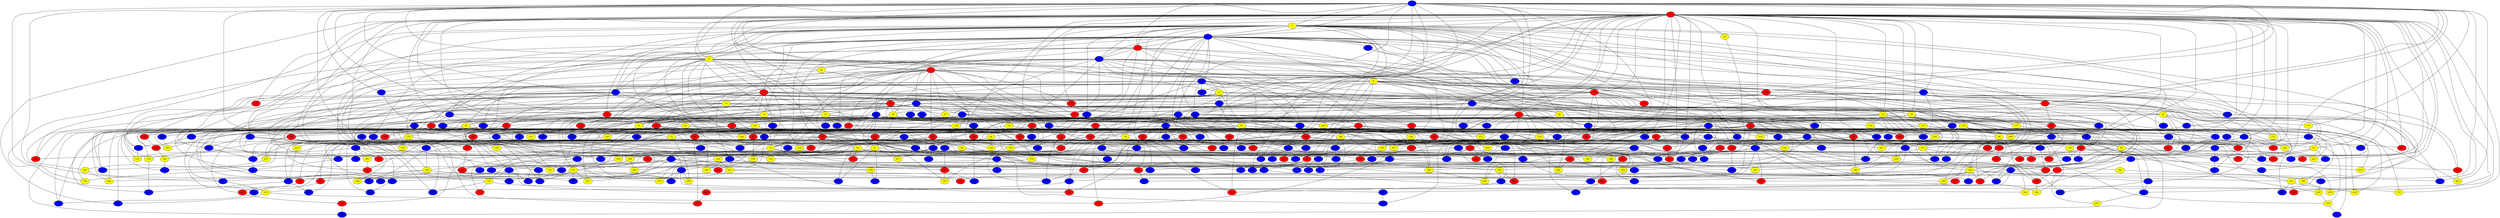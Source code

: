 graph {
0 [style = filled fillcolor = blue];
1 [style = filled fillcolor = red];
2 [style = filled fillcolor = yellow];
3 [style = filled fillcolor = blue];
4 [style = filled fillcolor = yellow];
5 [style = filled fillcolor = red];
6 [style = filled fillcolor = blue];
7 [style = filled fillcolor = red];
8 [style = filled fillcolor = blue];
9 [style = filled fillcolor = yellow];
10 [style = filled fillcolor = blue];
11 [style = filled fillcolor = red];
12 [style = filled fillcolor = red];
13 [style = filled fillcolor = yellow];
14 [style = filled fillcolor = blue];
15 [style = filled fillcolor = yellow];
16 [style = filled fillcolor = red];
17 [style = filled fillcolor = blue];
18 [style = filled fillcolor = blue];
19 [style = filled fillcolor = yellow];
20 [style = filled fillcolor = blue];
21 [style = filled fillcolor = blue];
22 [style = filled fillcolor = yellow];
23 [style = filled fillcolor = blue];
24 [style = filled fillcolor = blue];
25 [style = filled fillcolor = red];
26 [style = filled fillcolor = blue];
27 [style = filled fillcolor = yellow];
28 [style = filled fillcolor = yellow];
29 [style = filled fillcolor = blue];
30 [style = filled fillcolor = blue];
31 [style = filled fillcolor = red];
32 [style = filled fillcolor = red];
33 [style = filled fillcolor = yellow];
34 [style = filled fillcolor = yellow];
35 [style = filled fillcolor = blue];
36 [style = filled fillcolor = red];
37 [style = filled fillcolor = red];
38 [style = filled fillcolor = blue];
39 [style = filled fillcolor = blue];
40 [style = filled fillcolor = yellow];
41 [style = filled fillcolor = red];
42 [style = filled fillcolor = red];
43 [style = filled fillcolor = yellow];
44 [style = filled fillcolor = yellow];
45 [style = filled fillcolor = red];
46 [style = filled fillcolor = yellow];
47 [style = filled fillcolor = yellow];
48 [style = filled fillcolor = red];
49 [style = filled fillcolor = red];
50 [style = filled fillcolor = blue];
51 [style = filled fillcolor = red];
52 [style = filled fillcolor = yellow];
53 [style = filled fillcolor = blue];
54 [style = filled fillcolor = yellow];
55 [style = filled fillcolor = red];
56 [style = filled fillcolor = yellow];
57 [style = filled fillcolor = red];
58 [style = filled fillcolor = red];
59 [style = filled fillcolor = red];
60 [style = filled fillcolor = red];
61 [style = filled fillcolor = red];
62 [style = filled fillcolor = yellow];
63 [style = filled fillcolor = blue];
64 [style = filled fillcolor = red];
65 [style = filled fillcolor = yellow];
66 [style = filled fillcolor = blue];
67 [style = filled fillcolor = blue];
68 [style = filled fillcolor = yellow];
69 [style = filled fillcolor = blue];
70 [style = filled fillcolor = blue];
71 [style = filled fillcolor = yellow];
72 [style = filled fillcolor = blue];
73 [style = filled fillcolor = yellow];
74 [style = filled fillcolor = blue];
75 [style = filled fillcolor = blue];
76 [style = filled fillcolor = blue];
77 [style = filled fillcolor = blue];
78 [style = filled fillcolor = yellow];
79 [style = filled fillcolor = red];
80 [style = filled fillcolor = blue];
81 [style = filled fillcolor = yellow];
82 [style = filled fillcolor = blue];
83 [style = filled fillcolor = red];
84 [style = filled fillcolor = red];
85 [style = filled fillcolor = blue];
86 [style = filled fillcolor = yellow];
87 [style = filled fillcolor = yellow];
88 [style = filled fillcolor = red];
89 [style = filled fillcolor = red];
90 [style = filled fillcolor = yellow];
91 [style = filled fillcolor = blue];
92 [style = filled fillcolor = red];
93 [style = filled fillcolor = blue];
94 [style = filled fillcolor = blue];
95 [style = filled fillcolor = blue];
96 [style = filled fillcolor = yellow];
97 [style = filled fillcolor = blue];
98 [style = filled fillcolor = red];
99 [style = filled fillcolor = blue];
100 [style = filled fillcolor = red];
101 [style = filled fillcolor = blue];
102 [style = filled fillcolor = blue];
103 [style = filled fillcolor = blue];
104 [style = filled fillcolor = blue];
105 [style = filled fillcolor = blue];
106 [style = filled fillcolor = yellow];
107 [style = filled fillcolor = red];
108 [style = filled fillcolor = yellow];
109 [style = filled fillcolor = blue];
110 [style = filled fillcolor = blue];
111 [style = filled fillcolor = blue];
112 [style = filled fillcolor = blue];
113 [style = filled fillcolor = blue];
114 [style = filled fillcolor = blue];
115 [style = filled fillcolor = yellow];
116 [style = filled fillcolor = yellow];
117 [style = filled fillcolor = blue];
118 [style = filled fillcolor = yellow];
119 [style = filled fillcolor = blue];
120 [style = filled fillcolor = red];
121 [style = filled fillcolor = blue];
122 [style = filled fillcolor = red];
123 [style = filled fillcolor = blue];
124 [style = filled fillcolor = red];
125 [style = filled fillcolor = yellow];
126 [style = filled fillcolor = blue];
127 [style = filled fillcolor = blue];
128 [style = filled fillcolor = yellow];
129 [style = filled fillcolor = red];
130 [style = filled fillcolor = yellow];
131 [style = filled fillcolor = yellow];
132 [style = filled fillcolor = blue];
133 [style = filled fillcolor = red];
134 [style = filled fillcolor = red];
135 [style = filled fillcolor = blue];
136 [style = filled fillcolor = red];
137 [style = filled fillcolor = blue];
138 [style = filled fillcolor = yellow];
139 [style = filled fillcolor = red];
140 [style = filled fillcolor = red];
141 [style = filled fillcolor = yellow];
142 [style = filled fillcolor = blue];
143 [style = filled fillcolor = blue];
144 [style = filled fillcolor = yellow];
145 [style = filled fillcolor = blue];
146 [style = filled fillcolor = red];
147 [style = filled fillcolor = red];
148 [style = filled fillcolor = yellow];
149 [style = filled fillcolor = blue];
150 [style = filled fillcolor = yellow];
151 [style = filled fillcolor = blue];
152 [style = filled fillcolor = red];
153 [style = filled fillcolor = blue];
154 [style = filled fillcolor = blue];
155 [style = filled fillcolor = yellow];
156 [style = filled fillcolor = yellow];
157 [style = filled fillcolor = yellow];
158 [style = filled fillcolor = blue];
159 [style = filled fillcolor = blue];
160 [style = filled fillcolor = red];
161 [style = filled fillcolor = blue];
162 [style = filled fillcolor = red];
163 [style = filled fillcolor = blue];
164 [style = filled fillcolor = red];
165 [style = filled fillcolor = yellow];
166 [style = filled fillcolor = yellow];
167 [style = filled fillcolor = blue];
168 [style = filled fillcolor = yellow];
169 [style = filled fillcolor = red];
170 [style = filled fillcolor = red];
171 [style = filled fillcolor = blue];
172 [style = filled fillcolor = yellow];
173 [style = filled fillcolor = blue];
174 [style = filled fillcolor = red];
175 [style = filled fillcolor = red];
176 [style = filled fillcolor = red];
177 [style = filled fillcolor = yellow];
178 [style = filled fillcolor = yellow];
179 [style = filled fillcolor = red];
180 [style = filled fillcolor = blue];
181 [style = filled fillcolor = red];
182 [style = filled fillcolor = yellow];
183 [style = filled fillcolor = yellow];
184 [style = filled fillcolor = red];
185 [style = filled fillcolor = yellow];
186 [style = filled fillcolor = red];
187 [style = filled fillcolor = red];
188 [style = filled fillcolor = blue];
189 [style = filled fillcolor = red];
190 [style = filled fillcolor = blue];
191 [style = filled fillcolor = blue];
192 [style = filled fillcolor = yellow];
193 [style = filled fillcolor = blue];
194 [style = filled fillcolor = blue];
195 [style = filled fillcolor = red];
196 [style = filled fillcolor = yellow];
197 [style = filled fillcolor = blue];
198 [style = filled fillcolor = yellow];
199 [style = filled fillcolor = blue];
200 [style = filled fillcolor = blue];
201 [style = filled fillcolor = red];
202 [style = filled fillcolor = blue];
203 [style = filled fillcolor = blue];
204 [style = filled fillcolor = blue];
205 [style = filled fillcolor = blue];
206 [style = filled fillcolor = blue];
207 [style = filled fillcolor = blue];
208 [style = filled fillcolor = blue];
209 [style = filled fillcolor = blue];
210 [style = filled fillcolor = blue];
211 [style = filled fillcolor = blue];
212 [style = filled fillcolor = red];
213 [style = filled fillcolor = red];
214 [style = filled fillcolor = blue];
215 [style = filled fillcolor = yellow];
216 [style = filled fillcolor = blue];
217 [style = filled fillcolor = red];
218 [style = filled fillcolor = yellow];
219 [style = filled fillcolor = yellow];
220 [style = filled fillcolor = red];
221 [style = filled fillcolor = blue];
222 [style = filled fillcolor = red];
223 [style = filled fillcolor = yellow];
224 [style = filled fillcolor = yellow];
225 [style = filled fillcolor = blue];
226 [style = filled fillcolor = blue];
227 [style = filled fillcolor = yellow];
228 [style = filled fillcolor = blue];
229 [style = filled fillcolor = yellow];
230 [style = filled fillcolor = blue];
231 [style = filled fillcolor = blue];
232 [style = filled fillcolor = blue];
233 [style = filled fillcolor = red];
234 [style = filled fillcolor = red];
235 [style = filled fillcolor = yellow];
236 [style = filled fillcolor = blue];
237 [style = filled fillcolor = yellow];
238 [style = filled fillcolor = red];
239 [style = filled fillcolor = red];
240 [style = filled fillcolor = red];
241 [style = filled fillcolor = yellow];
242 [style = filled fillcolor = yellow];
243 [style = filled fillcolor = red];
244 [style = filled fillcolor = blue];
245 [style = filled fillcolor = blue];
246 [style = filled fillcolor = red];
247 [style = filled fillcolor = yellow];
248 [style = filled fillcolor = blue];
249 [style = filled fillcolor = yellow];
250 [style = filled fillcolor = blue];
251 [style = filled fillcolor = blue];
252 [style = filled fillcolor = blue];
253 [style = filled fillcolor = blue];
254 [style = filled fillcolor = blue];
255 [style = filled fillcolor = blue];
256 [style = filled fillcolor = blue];
257 [style = filled fillcolor = red];
258 [style = filled fillcolor = yellow];
259 [style = filled fillcolor = yellow];
260 [style = filled fillcolor = red];
261 [style = filled fillcolor = red];
262 [style = filled fillcolor = yellow];
263 [style = filled fillcolor = blue];
264 [style = filled fillcolor = red];
265 [style = filled fillcolor = blue];
266 [style = filled fillcolor = blue];
267 [style = filled fillcolor = blue];
268 [style = filled fillcolor = red];
269 [style = filled fillcolor = blue];
270 [style = filled fillcolor = red];
271 [style = filled fillcolor = yellow];
272 [style = filled fillcolor = blue];
273 [style = filled fillcolor = red];
274 [style = filled fillcolor = blue];
275 [style = filled fillcolor = red];
276 [style = filled fillcolor = blue];
277 [style = filled fillcolor = red];
278 [style = filled fillcolor = blue];
279 [style = filled fillcolor = red];
280 [style = filled fillcolor = blue];
281 [style = filled fillcolor = yellow];
282 [style = filled fillcolor = red];
283 [style = filled fillcolor = blue];
284 [style = filled fillcolor = red];
285 [style = filled fillcolor = yellow];
286 [style = filled fillcolor = blue];
287 [style = filled fillcolor = yellow];
288 [style = filled fillcolor = blue];
289 [style = filled fillcolor = blue];
290 [style = filled fillcolor = blue];
291 [style = filled fillcolor = blue];
292 [style = filled fillcolor = yellow];
293 [style = filled fillcolor = blue];
294 [style = filled fillcolor = yellow];
295 [style = filled fillcolor = blue];
296 [style = filled fillcolor = yellow];
297 [style = filled fillcolor = blue];
298 [style = filled fillcolor = blue];
299 [style = filled fillcolor = blue];
300 [style = filled fillcolor = blue];
301 [style = filled fillcolor = blue];
302 [style = filled fillcolor = blue];
303 [style = filled fillcolor = yellow];
304 [style = filled fillcolor = yellow];
305 [style = filled fillcolor = blue];
306 [style = filled fillcolor = blue];
307 [style = filled fillcolor = yellow];
308 [style = filled fillcolor = blue];
309 [style = filled fillcolor = blue];
310 [style = filled fillcolor = yellow];
311 [style = filled fillcolor = blue];
312 [style = filled fillcolor = blue];
313 [style = filled fillcolor = blue];
314 [style = filled fillcolor = blue];
315 [style = filled fillcolor = red];
316 [style = filled fillcolor = blue];
317 [style = filled fillcolor = blue];
318 [style = filled fillcolor = yellow];
319 [style = filled fillcolor = yellow];
320 [style = filled fillcolor = red];
321 [style = filled fillcolor = blue];
322 [style = filled fillcolor = yellow];
323 [style = filled fillcolor = blue];
324 [style = filled fillcolor = blue];
325 [style = filled fillcolor = red];
326 [style = filled fillcolor = blue];
327 [style = filled fillcolor = yellow];
328 [style = filled fillcolor = blue];
329 [style = filled fillcolor = yellow];
330 [style = filled fillcolor = red];
331 [style = filled fillcolor = yellow];
332 [style = filled fillcolor = yellow];
333 [style = filled fillcolor = yellow];
334 [style = filled fillcolor = yellow];
335 [style = filled fillcolor = blue];
336 [style = filled fillcolor = blue];
337 [style = filled fillcolor = blue];
338 [style = filled fillcolor = yellow];
339 [style = filled fillcolor = yellow];
340 [style = filled fillcolor = blue];
341 [style = filled fillcolor = blue];
342 [style = filled fillcolor = yellow];
343 [style = filled fillcolor = red];
344 [style = filled fillcolor = blue];
345 [style = filled fillcolor = blue];
346 [style = filled fillcolor = blue];
347 [style = filled fillcolor = blue];
348 [style = filled fillcolor = yellow];
349 [style = filled fillcolor = yellow];
350 [style = filled fillcolor = blue];
351 [style = filled fillcolor = yellow];
352 [style = filled fillcolor = red];
353 [style = filled fillcolor = red];
354 [style = filled fillcolor = yellow];
355 [style = filled fillcolor = yellow];
356 [style = filled fillcolor = blue];
357 [style = filled fillcolor = red];
358 [style = filled fillcolor = yellow];
359 [style = filled fillcolor = blue];
360 [style = filled fillcolor = blue];
361 [style = filled fillcolor = red];
362 [style = filled fillcolor = red];
363 [style = filled fillcolor = yellow];
364 [style = filled fillcolor = yellow];
365 [style = filled fillcolor = red];
366 [style = filled fillcolor = red];
367 [style = filled fillcolor = blue];
368 [style = filled fillcolor = yellow];
369 [style = filled fillcolor = blue];
370 [style = filled fillcolor = yellow];
371 [style = filled fillcolor = yellow];
372 [style = filled fillcolor = blue];
373 [style = filled fillcolor = blue];
374 [style = filled fillcolor = blue];
375 [style = filled fillcolor = blue];
376 [style = filled fillcolor = red];
377 [style = filled fillcolor = blue];
378 [style = filled fillcolor = red];
379 [style = filled fillcolor = blue];
380 [style = filled fillcolor = blue];
381 [style = filled fillcolor = red];
382 [style = filled fillcolor = blue];
383 [style = filled fillcolor = blue];
384 [style = filled fillcolor = yellow];
385 [style = filled fillcolor = blue];
386 [style = filled fillcolor = red];
387 [style = filled fillcolor = blue];
388 [style = filled fillcolor = yellow];
389 [style = filled fillcolor = blue];
390 [style = filled fillcolor = blue];
391 [style = filled fillcolor = blue];
392 [style = filled fillcolor = yellow];
393 [style = filled fillcolor = yellow];
394 [style = filled fillcolor = blue];
395 [style = filled fillcolor = yellow];
396 [style = filled fillcolor = blue];
397 [style = filled fillcolor = blue];
398 [style = filled fillcolor = red];
399 [style = filled fillcolor = blue];
400 [style = filled fillcolor = blue];
401 [style = filled fillcolor = blue];
402 [style = filled fillcolor = blue];
403 [style = filled fillcolor = blue];
404 [style = filled fillcolor = blue];
405 [style = filled fillcolor = red];
406 [style = filled fillcolor = yellow];
407 [style = filled fillcolor = blue];
408 [style = filled fillcolor = yellow];
409 [style = filled fillcolor = blue];
410 [style = filled fillcolor = red];
411 [style = filled fillcolor = red];
412 [style = filled fillcolor = blue];
413 [style = filled fillcolor = yellow];
414 [style = filled fillcolor = red];
415 [style = filled fillcolor = red];
416 [style = filled fillcolor = red];
417 [style = filled fillcolor = blue];
418 [style = filled fillcolor = blue];
419 [style = filled fillcolor = blue];
420 [style = filled fillcolor = red];
421 [style = filled fillcolor = blue];
422 [style = filled fillcolor = red];
423 [style = filled fillcolor = blue];
424 [style = filled fillcolor = blue];
425 [style = filled fillcolor = red];
426 [style = filled fillcolor = yellow];
427 [style = filled fillcolor = blue];
428 [style = filled fillcolor = yellow];
429 [style = filled fillcolor = yellow];
430 [style = filled fillcolor = blue];
0 -- 5;
0 -- 8;
0 -- 11;
0 -- 13;
0 -- 18;
0 -- 20;
0 -- 35;
0 -- 53;
0 -- 54;
0 -- 62;
0 -- 63;
0 -- 72;
0 -- 113;
0 -- 115;
0 -- 4;
0 -- 3;
0 -- 2;
0 -- 1;
0 -- 123;
0 -- 128;
0 -- 140;
0 -- 158;
0 -- 169;
0 -- 215;
0 -- 232;
0 -- 239;
0 -- 276;
0 -- 355;
0 -- 363;
1 -- 2;
1 -- 3;
1 -- 4;
1 -- 7;
1 -- 9;
1 -- 10;
1 -- 16;
1 -- 21;
1 -- 22;
1 -- 24;
1 -- 33;
1 -- 38;
1 -- 51;
1 -- 56;
1 -- 59;
1 -- 65;
1 -- 68;
1 -- 80;
1 -- 82;
1 -- 87;
1 -- 89;
1 -- 95;
1 -- 99;
1 -- 108;
1 -- 111;
1 -- 112;
1 -- 119;
1 -- 129;
1 -- 135;
1 -- 136;
1 -- 152;
1 -- 155;
1 -- 157;
1 -- 168;
1 -- 176;
1 -- 194;
1 -- 200;
1 -- 202;
1 -- 207;
1 -- 214;
1 -- 223;
1 -- 224;
1 -- 244;
1 -- 259;
1 -- 268;
1 -- 282;
1 -- 285;
1 -- 297;
1 -- 325;
1 -- 337;
1 -- 348;
1 -- 349;
1 -- 357;
1 -- 375;
1 -- 408;
1 -- 424;
1 -- 425;
1 -- 429;
1 -- 430;
2 -- 3;
2 -- 4;
2 -- 5;
2 -- 6;
2 -- 8;
2 -- 11;
2 -- 12;
2 -- 23;
2 -- 25;
2 -- 39;
2 -- 46;
2 -- 59;
2 -- 66;
2 -- 72;
2 -- 78;
2 -- 91;
2 -- 92;
2 -- 101;
2 -- 106;
2 -- 135;
2 -- 144;
2 -- 151;
2 -- 161;
2 -- 172;
2 -- 209;
2 -- 252;
2 -- 257;
2 -- 292;
2 -- 343;
2 -- 383;
3 -- 5;
3 -- 6;
3 -- 9;
3 -- 14;
3 -- 19;
3 -- 21;
3 -- 23;
3 -- 24;
3 -- 26;
3 -- 50;
3 -- 52;
3 -- 58;
3 -- 73;
3 -- 76;
3 -- 109;
3 -- 126;
3 -- 134;
3 -- 156;
3 -- 163;
3 -- 171;
3 -- 186;
3 -- 227;
3 -- 273;
3 -- 373;
3 -- 377;
3 -- 402;
3 -- 406;
3 -- 414;
3 -- 417;
4 -- 7;
4 -- 12;
4 -- 15;
4 -- 23;
4 -- 41;
4 -- 43;
4 -- 47;
4 -- 64;
4 -- 66;
4 -- 67;
4 -- 104;
4 -- 114;
4 -- 141;
4 -- 180;
4 -- 189;
4 -- 197;
4 -- 211;
4 -- 266;
4 -- 390;
5 -- 6;
5 -- 10;
5 -- 15;
5 -- 16;
5 -- 17;
5 -- 22;
5 -- 73;
5 -- 142;
5 -- 161;
5 -- 220;
5 -- 293;
5 -- 328;
6 -- 7;
6 -- 13;
6 -- 14;
6 -- 31;
6 -- 41;
6 -- 43;
6 -- 59;
6 -- 85;
6 -- 104;
6 -- 132;
6 -- 139;
6 -- 158;
6 -- 184;
6 -- 245;
6 -- 329;
6 -- 337;
6 -- 347;
6 -- 352;
7 -- 8;
7 -- 9;
7 -- 12;
7 -- 21;
7 -- 26;
7 -- 27;
7 -- 40;
7 -- 52;
7 -- 71;
7 -- 83;
7 -- 88;
7 -- 103;
7 -- 126;
7 -- 131;
7 -- 152;
7 -- 169;
7 -- 177;
7 -- 208;
7 -- 302;
7 -- 389;
8 -- 42;
8 -- 57;
8 -- 94;
8 -- 189;
8 -- 295;
8 -- 333;
8 -- 395;
8 -- 421;
9 -- 11;
9 -- 16;
9 -- 18;
9 -- 41;
9 -- 70;
9 -- 86;
9 -- 98;
9 -- 100;
9 -- 125;
9 -- 138;
9 -- 169;
9 -- 178;
9 -- 193;
9 -- 314;
9 -- 317;
9 -- 385;
10 -- 215;
10 -- 361;
10 -- 388;
11 -- 22;
11 -- 28;
11 -- 48;
11 -- 357;
11 -- 422;
12 -- 17;
12 -- 20;
12 -- 33;
12 -- 36;
12 -- 45;
12 -- 56;
12 -- 81;
12 -- 105;
12 -- 122;
12 -- 141;
12 -- 167;
12 -- 170;
12 -- 202;
12 -- 206;
12 -- 247;
12 -- 288;
12 -- 305;
12 -- 346;
12 -- 385;
12 -- 405;
12 -- 430;
13 -- 19;
13 -- 27;
13 -- 75;
13 -- 78;
13 -- 89;
13 -- 122;
13 -- 201;
13 -- 257;
13 -- 283;
14 -- 15;
14 -- 24;
14 -- 35;
14 -- 38;
14 -- 53;
14 -- 55;
14 -- 57;
14 -- 128;
14 -- 143;
14 -- 162;
14 -- 174;
14 -- 244;
14 -- 345;
15 -- 20;
15 -- 26;
15 -- 32;
15 -- 34;
15 -- 54;
15 -- 118;
15 -- 160;
15 -- 177;
15 -- 394;
16 -- 17;
16 -- 18;
16 -- 28;
16 -- 29;
16 -- 30;
16 -- 35;
16 -- 49;
16 -- 137;
16 -- 186;
16 -- 205;
16 -- 228;
16 -- 317;
17 -- 19;
17 -- 29;
17 -- 30;
17 -- 37;
17 -- 61;
17 -- 149;
17 -- 255;
17 -- 275;
17 -- 291;
17 -- 344;
17 -- 404;
18 -- 27;
18 -- 46;
18 -- 48;
18 -- 66;
18 -- 74;
18 -- 150;
18 -- 182;
18 -- 332;
18 -- 371;
19 -- 34;
19 -- 48;
19 -- 54;
19 -- 86;
19 -- 105;
19 -- 130;
19 -- 168;
19 -- 192;
19 -- 305;
19 -- 351;
20 -- 40;
20 -- 46;
20 -- 134;
20 -- 216;
20 -- 228;
20 -- 309;
21 -- 32;
21 -- 47;
21 -- 87;
21 -- 94;
21 -- 149;
21 -- 152;
21 -- 203;
21 -- 267;
21 -- 330;
21 -- 353;
22 -- 31;
22 -- 39;
22 -- 45;
22 -- 49;
22 -- 69;
22 -- 118;
22 -- 122;
22 -- 179;
22 -- 185;
22 -- 199;
22 -- 216;
22 -- 271;
22 -- 283;
22 -- 305;
22 -- 363;
23 -- 32;
23 -- 34;
23 -- 36;
23 -- 60;
23 -- 98;
23 -- 107;
23 -- 129;
23 -- 130;
23 -- 146;
23 -- 176;
23 -- 195;
23 -- 233;
23 -- 319;
23 -- 384;
24 -- 51;
24 -- 55;
24 -- 61;
24 -- 71;
24 -- 104;
24 -- 130;
24 -- 162;
24 -- 338;
25 -- 30;
25 -- 84;
25 -- 101;
25 -- 121;
25 -- 148;
25 -- 153;
25 -- 159;
25 -- 177;
25 -- 230;
25 -- 231;
25 -- 294;
25 -- 301;
25 -- 311;
25 -- 317;
25 -- 337;
25 -- 350;
25 -- 412;
26 -- 37;
26 -- 60;
26 -- 157;
26 -- 250;
26 -- 303;
26 -- 306;
26 -- 307;
26 -- 413;
27 -- 75;
27 -- 294;
28 -- 62;
28 -- 79;
28 -- 80;
28 -- 115;
28 -- 155;
28 -- 229;
28 -- 277;
28 -- 302;
28 -- 410;
29 -- 36;
29 -- 42;
29 -- 141;
29 -- 164;
29 -- 185;
29 -- 336;
29 -- 347;
30 -- 99;
31 -- 61;
31 -- 70;
31 -- 133;
31 -- 154;
31 -- 166;
31 -- 170;
31 -- 180;
31 -- 202;
31 -- 209;
31 -- 221;
31 -- 236;
31 -- 261;
31 -- 265;
31 -- 278;
31 -- 306;
31 -- 309;
31 -- 318;
31 -- 330;
31 -- 366;
31 -- 376;
31 -- 416;
31 -- 423;
31 -- 427;
32 -- 33;
32 -- 40;
32 -- 77;
32 -- 79;
32 -- 84;
32 -- 123;
32 -- 138;
32 -- 210;
32 -- 245;
32 -- 312;
33 -- 57;
33 -- 81;
33 -- 103;
33 -- 112;
33 -- 140;
33 -- 254;
33 -- 348;
33 -- 371;
33 -- 417;
34 -- 117;
34 -- 137;
34 -- 164;
34 -- 241;
34 -- 250;
34 -- 274;
34 -- 318;
34 -- 331;
34 -- 426;
35 -- 86;
35 -- 89;
35 -- 93;
35 -- 165;
35 -- 174;
35 -- 184;
35 -- 256;
35 -- 279;
35 -- 282;
35 -- 360;
35 -- 402;
36 -- 37;
36 -- 38;
36 -- 92;
36 -- 97;
36 -- 114;
36 -- 148;
36 -- 214;
36 -- 272;
36 -- 331;
36 -- 355;
36 -- 384;
36 -- 420;
37 -- 52;
37 -- 73;
37 -- 108;
37 -- 114;
37 -- 193;
37 -- 203;
37 -- 240;
37 -- 264;
37 -- 387;
37 -- 418;
38 -- 49;
38 -- 90;
38 -- 121;
38 -- 246;
38 -- 345;
38 -- 367;
38 -- 401;
39 -- 45;
39 -- 69;
39 -- 71;
39 -- 78;
39 -- 92;
39 -- 119;
39 -- 134;
39 -- 182;
39 -- 232;
39 -- 315;
39 -- 362;
39 -- 367;
39 -- 407;
40 -- 63;
40 -- 81;
40 -- 100;
40 -- 205;
40 -- 352;
40 -- 419;
40 -- 429;
41 -- 100;
41 -- 136;
41 -- 190;
41 -- 200;
41 -- 409;
42 -- 44;
42 -- 64;
42 -- 90;
42 -- 147;
42 -- 199;
42 -- 218;
42 -- 219;
42 -- 314;
42 -- 326;
42 -- 365;
43 -- 120;
43 -- 207;
44 -- 47;
44 -- 128;
44 -- 220;
44 -- 338;
45 -- 76;
45 -- 91;
45 -- 428;
46 -- 200;
46 -- 289;
46 -- 361;
47 -- 74;
47 -- 106;
47 -- 173;
47 -- 304;
47 -- 323;
47 -- 396;
47 -- 413;
48 -- 70;
48 -- 154;
48 -- 194;
48 -- 228;
48 -- 229;
48 -- 356;
49 -- 50;
49 -- 51;
49 -- 94;
49 -- 113;
49 -- 216;
49 -- 313;
50 -- 91;
50 -- 364;
50 -- 429;
52 -- 72;
52 -- 124;
52 -- 127;
52 -- 132;
52 -- 156;
52 -- 173;
52 -- 196;
52 -- 234;
53 -- 83;
54 -- 58;
54 -- 138;
54 -- 145;
54 -- 159;
54 -- 207;
54 -- 226;
54 -- 270;
54 -- 414;
55 -- 95;
55 -- 98;
55 -- 110;
55 -- 369;
56 -- 82;
56 -- 85;
56 -- 121;
56 -- 157;
56 -- 252;
56 -- 307;
57 -- 58;
57 -- 74;
57 -- 97;
57 -- 331;
57 -- 347;
57 -- 358;
57 -- 394;
58 -- 67;
58 -- 76;
58 -- 87;
58 -- 301;
58 -- 304;
58 -- 399;
58 -- 415;
59 -- 60;
59 -- 144;
59 -- 351;
59 -- 403;
60 -- 178;
62 -- 77;
62 -- 96;
62 -- 191;
62 -- 234;
62 -- 261;
62 -- 323;
62 -- 424;
63 -- 68;
63 -- 93;
63 -- 135;
63 -- 154;
63 -- 195;
63 -- 411;
64 -- 139;
64 -- 248;
64 -- 259;
64 -- 353;
64 -- 368;
65 -- 160;
66 -- 83;
66 -- 96;
66 -- 103;
66 -- 116;
67 -- 289;
68 -- 143;
68 -- 308;
68 -- 328;
68 -- 407;
69 -- 158;
69 -- 206;
69 -- 266;
69 -- 274;
70 -- 146;
70 -- 205;
70 -- 271;
70 -- 295;
70 -- 334;
71 -- 129;
71 -- 131;
71 -- 206;
71 -- 219;
71 -- 251;
71 -- 296;
72 -- 272;
73 -- 221;
73 -- 284;
73 -- 422;
74 -- 117;
74 -- 120;
74 -- 221;
74 -- 311;
75 -- 261;
75 -- 280;
75 -- 341;
76 -- 106;
76 -- 234;
76 -- 239;
76 -- 374;
76 -- 388;
76 -- 394;
77 -- 190;
77 -- 237;
77 -- 262;
77 -- 390;
78 -- 403;
79 -- 220;
80 -- 172;
80 -- 187;
81 -- 191;
81 -- 312;
81 -- 328;
81 -- 378;
82 -- 160;
82 -- 188;
82 -- 224;
82 -- 353;
83 -- 93;
83 -- 132;
83 -- 140;
83 -- 171;
83 -- 273;
83 -- 308;
83 -- 310;
83 -- 322;
83 -- 341;
83 -- 342;
83 -- 380;
84 -- 174;
84 -- 231;
84 -- 275;
84 -- 312;
84 -- 349;
84 -- 356;
85 -- 95;
85 -- 99;
85 -- 110;
85 -- 124;
85 -- 162;
85 -- 165;
85 -- 183;
85 -- 246;
85 -- 292;
85 -- 340;
85 -- 388;
85 -- 415;
85 -- 428;
87 -- 111;
87 -- 175;
87 -- 270;
88 -- 101;
88 -- 125;
88 -- 145;
88 -- 249;
88 -- 271;
89 -- 217;
89 -- 298;
89 -- 361;
90 -- 212;
90 -- 223;
90 -- 295;
90 -- 316;
91 -- 166;
91 -- 268;
91 -- 310;
91 -- 340;
92 -- 196;
92 -- 201;
92 -- 372;
93 -- 96;
93 -- 116;
93 -- 211;
93 -- 217;
93 -- 293;
93 -- 300;
93 -- 362;
94 -- 395;
95 -- 133;
95 -- 224;
95 -- 398;
96 -- 350;
96 -- 370;
97 -- 102;
98 -- 120;
98 -- 272;
98 -- 368;
99 -- 181;
99 -- 288;
99 -- 365;
99 -- 372;
99 -- 411;
100 -- 102;
100 -- 107;
100 -- 108;
100 -- 164;
100 -- 211;
100 -- 238;
100 -- 276;
100 -- 327;
100 -- 352;
100 -- 381;
101 -- 198;
101 -- 419;
103 -- 142;
103 -- 178;
103 -- 188;
103 -- 227;
104 -- 113;
104 -- 136;
104 -- 143;
104 -- 167;
104 -- 180;
104 -- 267;
104 -- 269;
104 -- 335;
104 -- 376;
105 -- 123;
105 -- 210;
105 -- 299;
106 -- 198;
106 -- 262;
107 -- 187;
107 -- 370;
108 -- 260;
109 -- 218;
110 -- 151;
110 -- 153;
110 -- 183;
110 -- 192;
111 -- 300;
112 -- 184;
113 -- 144;
114 -- 116;
115 -- 226;
117 -- 125;
117 -- 335;
117 -- 373;
117 -- 419;
118 -- 366;
119 -- 124;
119 -- 232;
119 -- 332;
120 -- 265;
121 -- 292;
121 -- 321;
121 -- 364;
124 -- 182;
124 -- 294;
124 -- 358;
125 -- 155;
125 -- 213;
125 -- 385;
126 -- 212;
127 -- 131;
127 -- 197;
127 -- 210;
127 -- 243;
127 -- 277;
127 -- 325;
127 -- 335;
128 -- 258;
128 -- 274;
130 -- 165;
130 -- 222;
130 -- 338;
131 -- 163;
131 -- 201;
131 -- 264;
131 -- 327;
131 -- 404;
131 -- 427;
132 -- 147;
132 -- 167;
132 -- 168;
132 -- 179;
132 -- 208;
132 -- 284;
132 -- 286;
133 -- 181;
133 -- 309;
133 -- 376;
133 -- 405;
134 -- 230;
134 -- 377;
135 -- 171;
135 -- 196;
135 -- 281;
135 -- 357;
136 -- 147;
136 -- 248;
136 -- 279;
136 -- 395;
137 -- 307;
137 -- 316;
138 -- 339;
139 -- 284;
140 -- 198;
140 -- 237;
140 -- 242;
140 -- 354;
141 -- 253;
141 -- 319;
141 -- 342;
143 -- 225;
143 -- 253;
143 -- 416;
144 -- 146;
144 -- 159;
144 -- 181;
144 -- 215;
144 -- 230;
144 -- 285;
144 -- 316;
144 -- 378;
145 -- 188;
145 -- 197;
145 -- 324;
145 -- 336;
145 -- 412;
145 -- 413;
145 -- 416;
147 -- 382;
148 -- 354;
149 -- 343;
150 -- 248;
150 -- 342;
152 -- 161;
153 -- 156;
153 -- 233;
153 -- 237;
153 -- 252;
153 -- 378;
153 -- 392;
153 -- 402;
153 -- 420;
154 -- 175;
157 -- 318;
157 -- 408;
158 -- 193;
158 -- 359;
159 -- 203;
159 -- 204;
160 -- 240;
160 -- 251;
160 -- 286;
161 -- 245;
161 -- 275;
161 -- 391;
162 -- 235;
162 -- 256;
162 -- 269;
162 -- 303;
162 -- 349;
163 -- 249;
164 -- 280;
165 -- 189;
165 -- 282;
165 -- 286;
166 -- 259;
167 -- 173;
167 -- 263;
169 -- 179;
169 -- 320;
169 -- 339;
171 -- 278;
174 -- 238;
176 -- 369;
177 -- 313;
178 -- 233;
178 -- 278;
179 -- 287;
179 -- 365;
179 -- 426;
180 -- 263;
180 -- 356;
181 -- 397;
183 -- 204;
183 -- 257;
183 -- 324;
184 -- 400;
185 -- 366;
185 -- 379;
185 -- 408;
185 -- 409;
187 -- 239;
188 -- 213;
188 -- 235;
188 -- 297;
190 -- 243;
190 -- 367;
192 -- 241;
192 -- 391;
193 -- 407;
196 -- 325;
198 -- 276;
198 -- 296;
198 -- 320;
198 -- 329;
199 -- 227;
200 -- 371;
201 -- 222;
203 -- 287;
208 -- 235;
208 -- 296;
208 -- 391;
208 -- 397;
209 -- 410;
211 -- 225;
215 -- 229;
215 -- 290;
215 -- 425;
216 -- 323;
217 -- 231;
217 -- 240;
217 -- 251;
217 -- 418;
218 -- 255;
218 -- 350;
218 -- 392;
219 -- 263;
222 -- 386;
226 -- 290;
226 -- 345;
226 -- 375;
228 -- 238;
230 -- 260;
230 -- 381;
231 -- 241;
231 -- 315;
231 -- 340;
231 -- 389;
231 -- 401;
232 -- 258;
232 -- 281;
232 -- 324;
233 -- 250;
233 -- 358;
237 -- 247;
238 -- 242;
239 -- 258;
239 -- 403;
240 -- 262;
240 -- 321;
240 -- 360;
241 -- 321;
241 -- 380;
242 -- 390;
243 -- 303;
243 -- 400;
245 -- 289;
246 -- 299;
246 -- 418;
247 -- 426;
249 -- 334;
251 -- 327;
253 -- 268;
255 -- 333;
255 -- 386;
256 -- 277;
258 -- 359;
258 -- 420;
260 -- 273;
263 -- 387;
263 -- 421;
264 -- 293;
268 -- 326;
269 -- 330;
269 -- 406;
269 -- 422;
271 -- 279;
271 -- 283;
271 -- 299;
272 -- 314;
272 -- 425;
274 -- 346;
275 -- 298;
275 -- 382;
275 -- 401;
276 -- 310;
278 -- 346;
280 -- 281;
280 -- 285;
280 -- 288;
280 -- 319;
280 -- 405;
281 -- 362;
282 -- 379;
283 -- 322;
283 -- 393;
289 -- 379;
292 -- 368;
293 -- 341;
295 -- 343;
297 -- 404;
298 -- 381;
299 -- 308;
304 -- 351;
309 -- 383;
310 -- 315;
310 -- 424;
314 -- 399;
319 -- 421;
323 -- 360;
324 -- 334;
328 -- 377;
334 -- 423;
343 -- 363;
346 -- 355;
346 -- 427;
349 -- 382;
358 -- 396;
359 -- 364;
359 -- 414;
361 -- 411;
365 -- 392;
369 -- 384;
370 -- 373;
370 -- 383;
386 -- 409;
393 -- 430;
395 -- 406;
397 -- 412;
}
